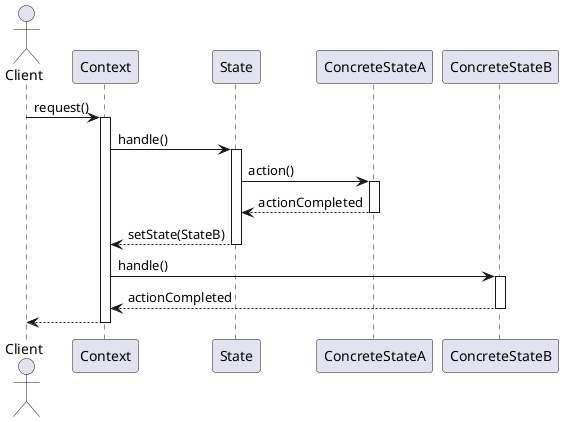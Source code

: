 @startuml StatePatternSequenceDiagram

actor Client
participant "Context" as Context
participant "State" as StateInterface
participant "ConcreteStateA" as StateA
participant "ConcreteStateB" as StateB

Client -> Context : request()
activate Context

Context -> StateInterface : handle()
activate StateInterface

StateInterface -> StateA : action()
activate StateA
StateA --> StateInterface : actionCompleted
deactivate StateA

StateInterface --> Context : setState(StateB)
deactivate StateInterface

Context -> StateB : handle()
activate StateB
StateB --> Context : actionCompleted
deactivate StateB

Context --> Client
deactivate Context

@enduml
